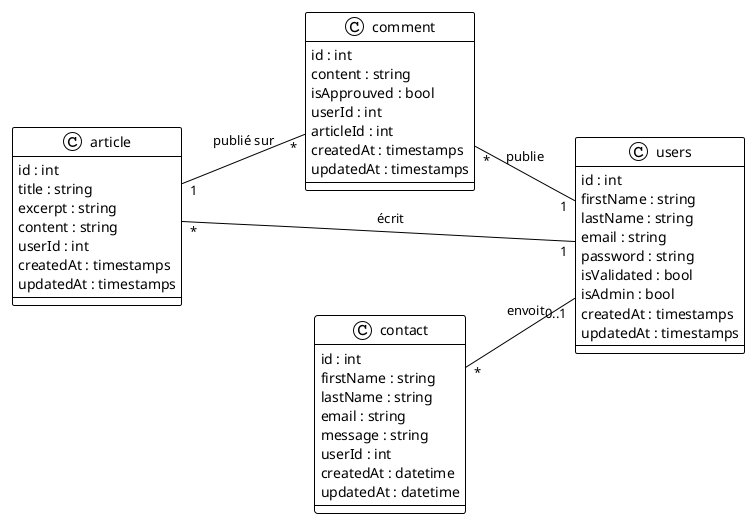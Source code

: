 @startuml

!theme plain
left to right direction

class article {
    id : int
    title : string
    excerpt : string
    content : string
    userId : int
    createdAt : timestamps
    updatedAt : timestamps
}

class comment {
    id : int
    content : string
    isApprouved : bool
    userId : int
    articleId : int
    createdAt : timestamps
    updatedAt : timestamps
}

class users {
   id : int
   firstName : string
   lastName : string
   email : string
   password : string
   isValidated : bool
   isAdmin : bool
   createdAt : timestamps
   updatedAt : timestamps
}

class contact {
    id : int
    firstName : string
    lastName : string
    email : string
    message : string
    userId : int
    createdAt : datetime
    updatedAt : datetime
}

contact "*" -- "0..1" users : envoit
article "*" -- "1" users : écrit
comment "*" -- "1" users : publie
article "1" -- "*" comment : publié sur

@enduml